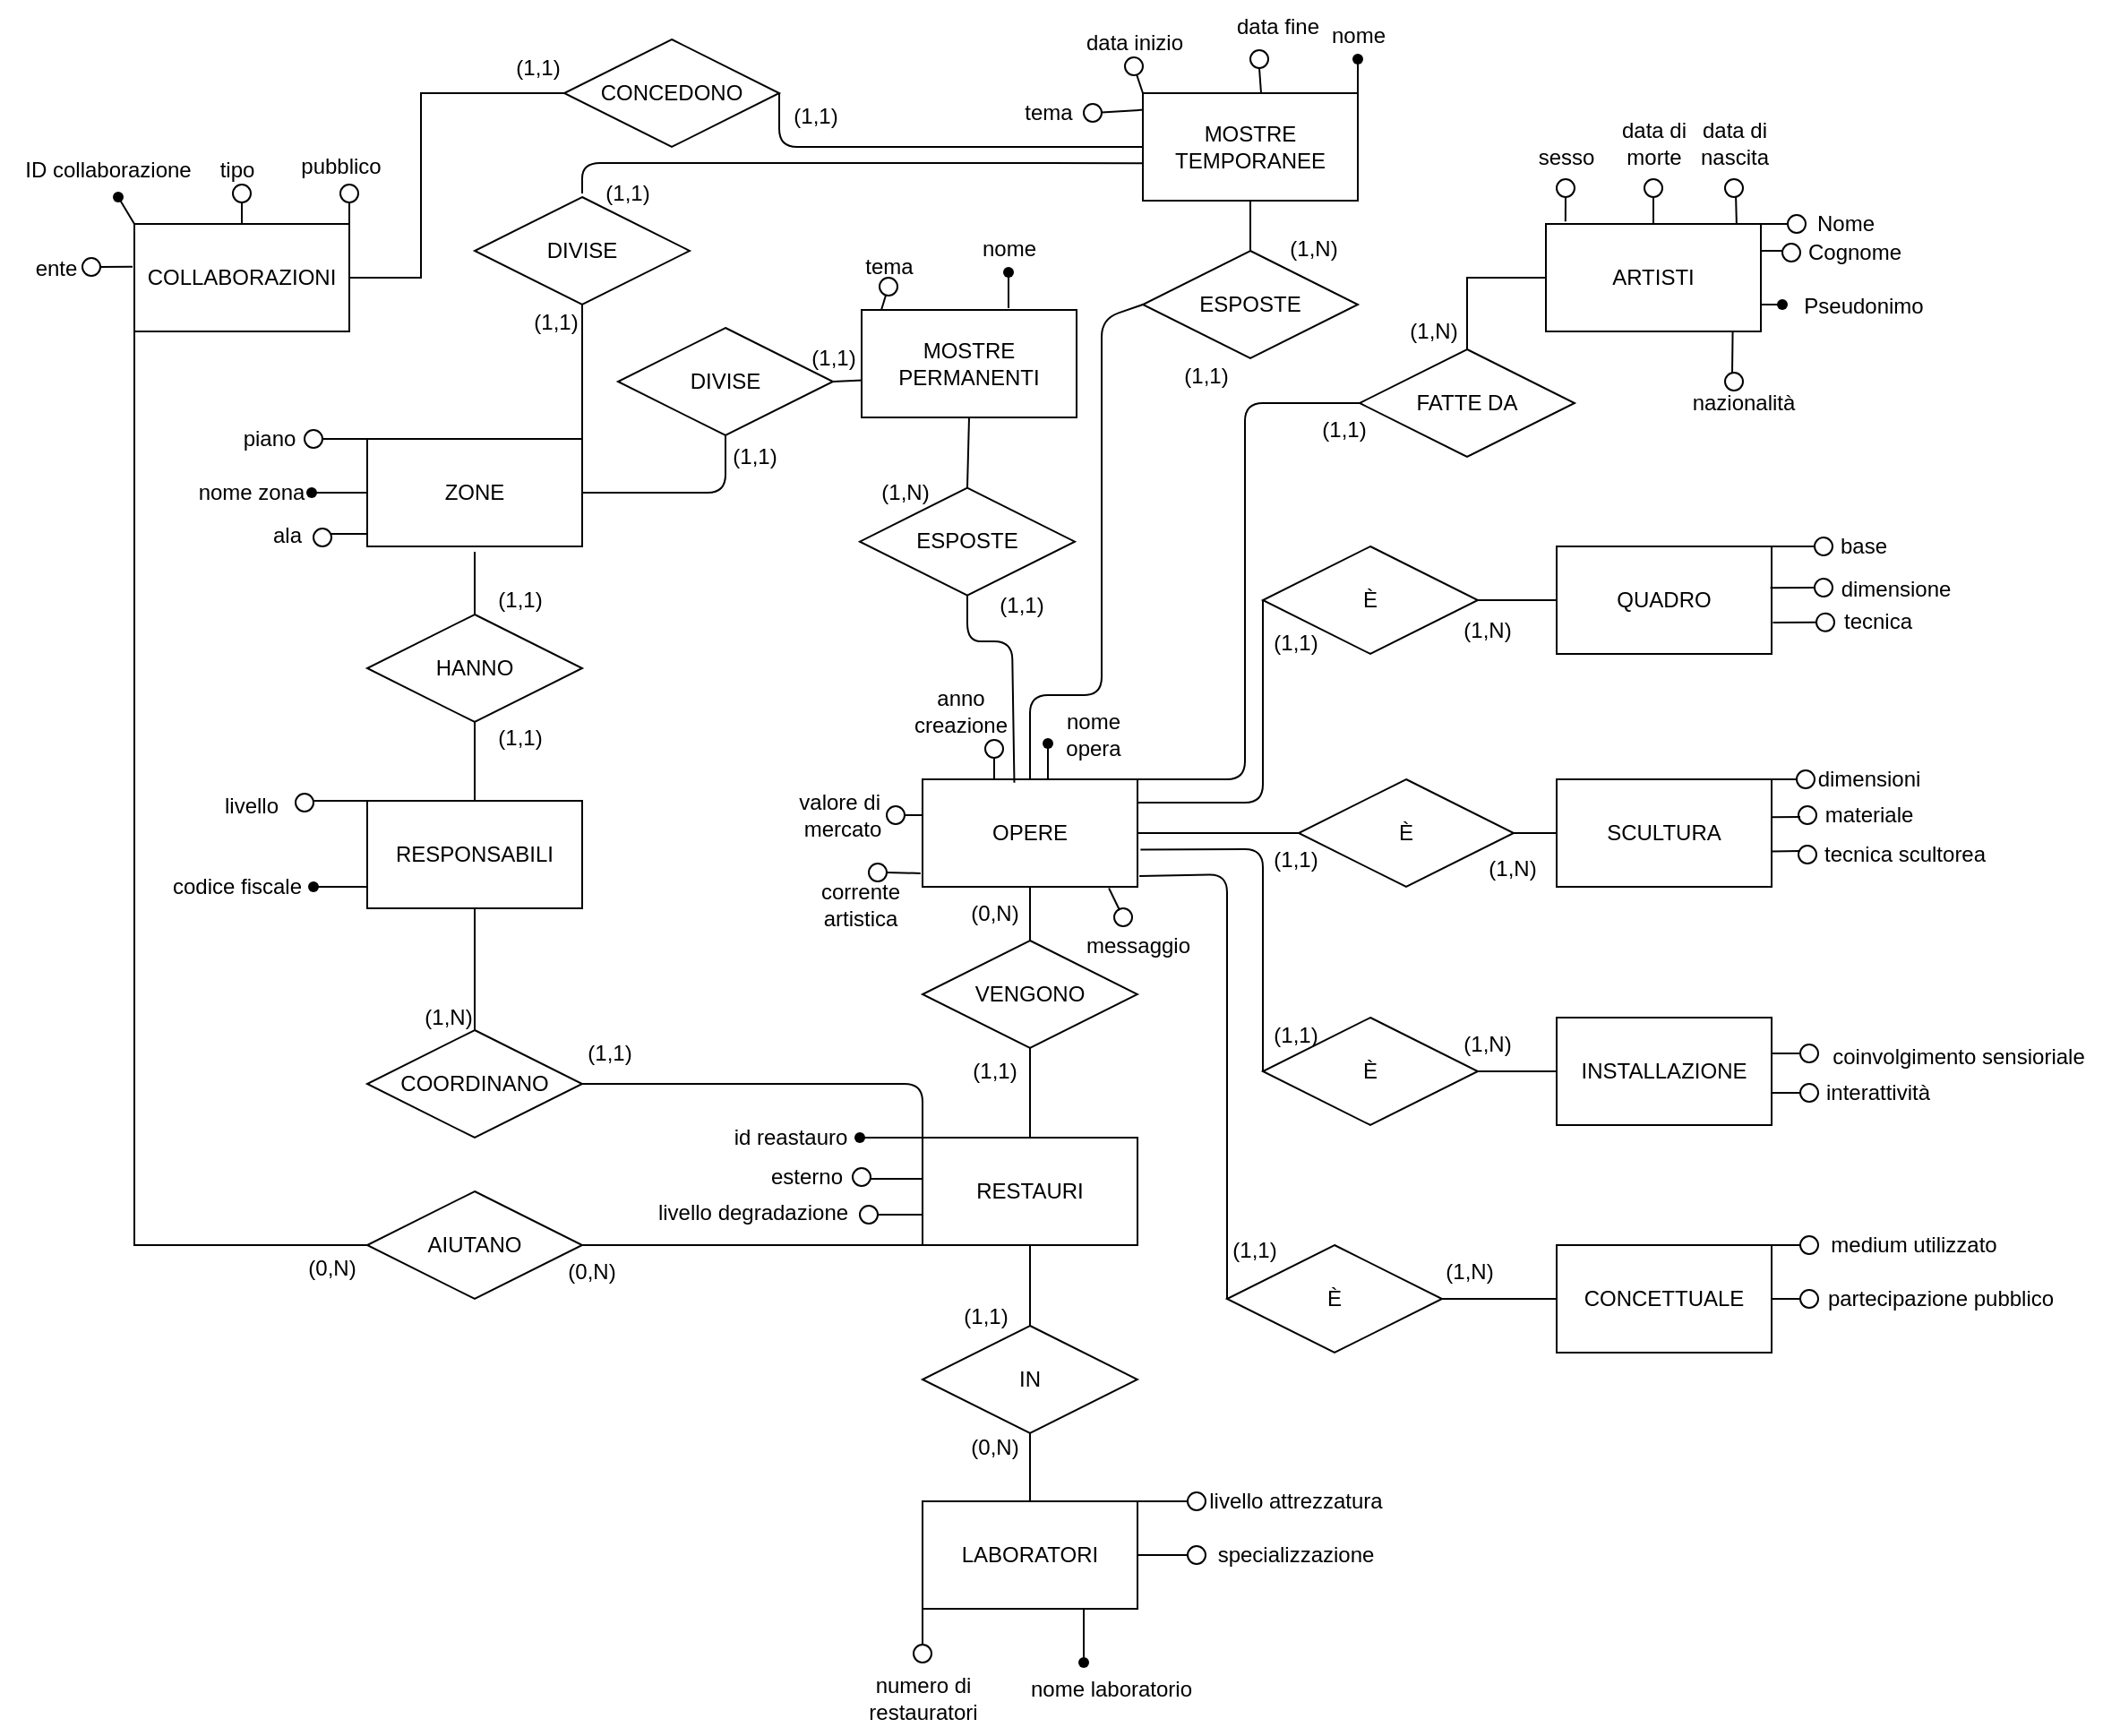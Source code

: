 <mxfile>
    <diagram id="xNnMe4KT0I3tn3u3Hzut" name="Page-1">
        <mxGraphModel dx="1470" dy="290" grid="1" gridSize="10" guides="1" tooltips="1" connect="1" arrows="1" fold="1" page="1" pageScale="1" pageWidth="850" pageHeight="1100" math="0" shadow="0">
            <root>
                <mxCell id="0"/>
                <mxCell id="1" parent="0"/>
                <mxCell id="3" value="RESTAURI" style="rounded=0;whiteSpace=wrap;html=1;" parent="1" vertex="1">
                    <mxGeometry x="30" y="685" width="120" height="60" as="geometry"/>
                </mxCell>
                <mxCell id="4" value="INSTALLAZIONE" style="rounded=0;whiteSpace=wrap;html=1;" parent="1" vertex="1">
                    <mxGeometry x="384" y="618" width="120" height="60" as="geometry"/>
                </mxCell>
                <mxCell id="5" value="SCULTURA" style="rounded=0;whiteSpace=wrap;html=1;" parent="1" vertex="1">
                    <mxGeometry x="384" y="485" width="120" height="60" as="geometry"/>
                </mxCell>
                <mxCell id="6" value="QUADRO" style="rounded=0;whiteSpace=wrap;html=1;" parent="1" vertex="1">
                    <mxGeometry x="384" y="355" width="120" height="60" as="geometry"/>
                </mxCell>
                <mxCell id="7" value="ARTISTI" style="rounded=0;whiteSpace=wrap;html=1;" parent="1" vertex="1">
                    <mxGeometry x="378" y="175" width="120" height="60" as="geometry"/>
                </mxCell>
                <mxCell id="8" value="OPERE" style="rounded=0;whiteSpace=wrap;html=1;" parent="1" vertex="1">
                    <mxGeometry x="30" y="485" width="120" height="60" as="geometry"/>
                </mxCell>
                <mxCell id="10" value="LABORATORI" style="rounded=0;whiteSpace=wrap;html=1;" parent="1" vertex="1">
                    <mxGeometry x="30" y="888" width="120" height="60" as="geometry"/>
                </mxCell>
                <mxCell id="12" value="" style="endArrow=none;html=1;rounded=0;entryX=0;entryY=0.5;entryDx=0;entryDy=0;" parent="1" target="7" edge="1">
                    <mxGeometry width="50" height="50" relative="1" as="geometry">
                        <mxPoint x="334" y="265" as="sourcePoint"/>
                        <mxPoint x="364" y="275" as="targetPoint"/>
                        <Array as="points">
                            <mxPoint x="334" y="205"/>
                        </Array>
                    </mxGeometry>
                </mxCell>
                <mxCell id="13" value="" style="endArrow=none;html=1;rounded=0;entryX=0.5;entryY=1;entryDx=0;entryDy=0;exitX=0.5;exitY=0;exitDx=0;exitDy=0;" parent="1" source="16" target="8" edge="1">
                    <mxGeometry width="50" height="50" relative="1" as="geometry">
                        <mxPoint x="190" y="775" as="sourcePoint"/>
                        <mxPoint x="240" y="725" as="targetPoint"/>
                    </mxGeometry>
                </mxCell>
                <mxCell id="14" value="" style="endArrow=none;html=1;rounded=0;entryX=0;entryY=0.5;entryDx=0;entryDy=0;exitX=1;exitY=0.5;exitDx=0;exitDy=0;" parent="1" source="211" target="4" edge="1">
                    <mxGeometry width="50" height="50" relative="1" as="geometry">
                        <mxPoint x="340" y="518" as="sourcePoint"/>
                        <mxPoint x="380" y="535" as="targetPoint"/>
                        <Array as="points">
                            <mxPoint x="340" y="648"/>
                        </Array>
                    </mxGeometry>
                </mxCell>
                <mxCell id="15" value="" style="endArrow=none;html=1;rounded=0;entryX=0;entryY=0.5;entryDx=0;entryDy=0;exitX=1;exitY=0.5;exitDx=0;exitDy=0;" parent="1" source="213" target="6" edge="1">
                    <mxGeometry width="50" height="50" relative="1" as="geometry">
                        <mxPoint x="340" y="518" as="sourcePoint"/>
                        <mxPoint x="370" y="385" as="targetPoint"/>
                        <Array as="points">
                            <mxPoint x="340" y="385"/>
                        </Array>
                    </mxGeometry>
                </mxCell>
                <mxCell id="16" value="VENGONO" style="rhombus;whiteSpace=wrap;html=1;" parent="1" vertex="1">
                    <mxGeometry x="30" y="575" width="120" height="60" as="geometry"/>
                </mxCell>
                <mxCell id="17" value="IN" style="rhombus;whiteSpace=wrap;html=1;" parent="1" vertex="1">
                    <mxGeometry x="30" y="790" width="120" height="60" as="geometry"/>
                </mxCell>
                <mxCell id="18" value="ESPOSTE" style="rhombus;whiteSpace=wrap;html=1;" parent="1" vertex="1">
                    <mxGeometry x="153" y="190" width="120" height="60" as="geometry"/>
                </mxCell>
                <mxCell id="19" value="COORDINANO" style="rhombus;whiteSpace=wrap;html=1;" parent="1" vertex="1">
                    <mxGeometry x="-280" y="625" width="120" height="60" as="geometry"/>
                </mxCell>
                <mxCell id="20" value="HANNO" style="rhombus;whiteSpace=wrap;html=1;" parent="1" vertex="1">
                    <mxGeometry x="-280" y="393" width="120" height="60" as="geometry"/>
                </mxCell>
                <mxCell id="21" value="CONCEDONO" style="rhombus;whiteSpace=wrap;html=1;" parent="1" vertex="1">
                    <mxGeometry x="-170" y="72" width="120" height="60" as="geometry"/>
                </mxCell>
                <mxCell id="22" value="DIVISE" style="rhombus;whiteSpace=wrap;html=1;" parent="1" vertex="1">
                    <mxGeometry x="-220" y="160" width="120" height="60" as="geometry"/>
                </mxCell>
                <mxCell id="23" value="" style="endArrow=none;html=1;rounded=0;entryX=0.5;entryY=1;entryDx=0;entryDy=0;exitX=0.5;exitY=0;exitDx=0;exitDy=0;" parent="1" source="17" target="3" edge="1">
                    <mxGeometry width="50" height="50" relative="1" as="geometry">
                        <mxPoint x="220" y="825" as="sourcePoint"/>
                        <mxPoint x="270" y="775" as="targetPoint"/>
                    </mxGeometry>
                </mxCell>
                <mxCell id="30" value="" style="endArrow=none;html=1;rounded=0;entryX=0.5;entryY=1;entryDx=0;entryDy=0;exitX=0.5;exitY=0;exitDx=0;exitDy=0;" parent="1" source="3" target="16" edge="1">
                    <mxGeometry width="50" height="50" relative="1" as="geometry">
                        <mxPoint x="180" y="625" as="sourcePoint"/>
                        <mxPoint x="230" y="575" as="targetPoint"/>
                    </mxGeometry>
                </mxCell>
                <mxCell id="31" value="" style="endArrow=none;html=1;rounded=0;entryX=0.5;entryY=1;entryDx=0;entryDy=0;exitX=0.5;exitY=0;exitDx=0;exitDy=0;" parent="1" source="10" target="17" edge="1">
                    <mxGeometry width="50" height="50" relative="1" as="geometry">
                        <mxPoint x="-60" y="865" as="sourcePoint"/>
                        <mxPoint x="-10" y="815" as="targetPoint"/>
                    </mxGeometry>
                </mxCell>
                <mxCell id="33" value="MOSTRE&lt;br&gt;TEMPORANEE" style="rounded=0;whiteSpace=wrap;html=1;" parent="1" vertex="1">
                    <mxGeometry x="153" y="102" width="120" height="60" as="geometry"/>
                </mxCell>
                <mxCell id="34" value="MOSTRE&lt;br&gt;PERMANENTI" style="rounded=0;whiteSpace=wrap;html=1;" parent="1" vertex="1">
                    <mxGeometry x="-4" y="223" width="120" height="60" as="geometry"/>
                </mxCell>
                <mxCell id="35" value="ZONE" style="rounded=0;whiteSpace=wrap;html=1;" parent="1" vertex="1">
                    <mxGeometry x="-280" y="295" width="120" height="60" as="geometry"/>
                </mxCell>
                <mxCell id="36" value="RESPONSABILI" style="rounded=0;whiteSpace=wrap;html=1;" parent="1" vertex="1">
                    <mxGeometry x="-280" y="497" width="120" height="60" as="geometry"/>
                </mxCell>
                <mxCell id="37" value="" style="endArrow=none;html=1;rounded=0;entryX=0.5;entryY=1;entryDx=0;entryDy=0;exitX=0.5;exitY=0;exitDx=0;exitDy=0;" parent="1" source="36" target="20" edge="1">
                    <mxGeometry width="50" height="50" relative="1" as="geometry">
                        <mxPoint x="-320" y="455" as="sourcePoint"/>
                        <mxPoint x="-480" y="575" as="targetPoint"/>
                    </mxGeometry>
                </mxCell>
                <mxCell id="38" value="COLLABORAZIONI" style="rounded=0;whiteSpace=wrap;html=1;" parent="1" vertex="1">
                    <mxGeometry x="-410" y="175" width="120" height="60" as="geometry"/>
                </mxCell>
                <mxCell id="39" value="" style="endArrow=none;html=1;rounded=0;exitX=0;exitY=0.5;exitDx=0;exitDy=0;" parent="1" source="40" edge="1">
                    <mxGeometry width="50" height="50" relative="1" as="geometry">
                        <mxPoint x="-440" y="728.333" as="sourcePoint"/>
                        <mxPoint x="-410" y="238" as="targetPoint"/>
                        <Array as="points">
                            <mxPoint x="-410" y="745"/>
                            <mxPoint x="-410" y="228"/>
                        </Array>
                    </mxGeometry>
                </mxCell>
                <mxCell id="40" value="AIUTANO" style="rhombus;whiteSpace=wrap;html=1;" parent="1" vertex="1">
                    <mxGeometry x="-280" y="715" width="120" height="60" as="geometry"/>
                </mxCell>
                <mxCell id="41" value="" style="endArrow=none;html=1;rounded=0;entryX=0;entryY=0.5;entryDx=0;entryDy=0;exitX=1;exitY=0.5;exitDx=0;exitDy=0;" parent="1" source="38" target="21" edge="1">
                    <mxGeometry width="50" height="50" relative="1" as="geometry">
                        <mxPoint x="-260" y="285" as="sourcePoint"/>
                        <mxPoint x="-280" y="205" as="targetPoint"/>
                        <Array as="points">
                            <mxPoint x="-250" y="205"/>
                            <mxPoint x="-250" y="102"/>
                        </Array>
                    </mxGeometry>
                </mxCell>
                <mxCell id="44" value="" style="ellipse;whiteSpace=wrap;html=1;aspect=fixed;" parent="1" vertex="1">
                    <mxGeometry x="10" y="500" width="10" height="10" as="geometry"/>
                </mxCell>
                <mxCell id="45" value="" style="ellipse;whiteSpace=wrap;html=1;aspect=fixed;" parent="1" vertex="1">
                    <mxGeometry y="532" width="10" height="10" as="geometry"/>
                </mxCell>
                <mxCell id="46" value="" style="ellipse;whiteSpace=wrap;html=1;aspect=fixed;" parent="1" vertex="1">
                    <mxGeometry x="520" y="655" width="10" height="10" as="geometry"/>
                </mxCell>
                <mxCell id="47" value="" style="ellipse;whiteSpace=wrap;html=1;aspect=fixed;" parent="1" vertex="1">
                    <mxGeometry x="529" y="392.34" width="10" height="10" as="geometry"/>
                </mxCell>
                <mxCell id="48" value="" style="ellipse;whiteSpace=wrap;html=1;aspect=fixed;" parent="1" vertex="1">
                    <mxGeometry x="519" y="500" width="10" height="10" as="geometry"/>
                </mxCell>
                <mxCell id="49" value="" style="ellipse;whiteSpace=wrap;html=1;aspect=fixed;" parent="1" vertex="1">
                    <mxGeometry x="519" y="522" width="10" height="10" as="geometry"/>
                </mxCell>
                <mxCell id="50" value="" style="ellipse;whiteSpace=wrap;html=1;aspect=fixed;" parent="1" vertex="1">
                    <mxGeometry x="520" y="633" width="10" height="10" as="geometry"/>
                </mxCell>
                <mxCell id="51" value="" style="ellipse;whiteSpace=wrap;html=1;aspect=fixed;" parent="1" vertex="1">
                    <mxGeometry x="137" y="557" width="10" height="10" as="geometry"/>
                </mxCell>
                <mxCell id="52" value="" style="ellipse;whiteSpace=wrap;html=1;aspect=fixed;" parent="1" vertex="1">
                    <mxGeometry x="520" y="740" width="10" height="10" as="geometry"/>
                </mxCell>
                <mxCell id="53" value="" style="ellipse;whiteSpace=wrap;html=1;aspect=fixed;" parent="1" vertex="1">
                    <mxGeometry x="520" y="770" width="10" height="10" as="geometry"/>
                </mxCell>
                <mxCell id="54" value="" style="endArrow=none;html=1;" parent="1" target="55" edge="1">
                    <mxGeometry width="50" height="50" relative="1" as="geometry">
                        <mxPoint x="100" y="485" as="sourcePoint"/>
                        <mxPoint x="100" y="465" as="targetPoint"/>
                    </mxGeometry>
                </mxCell>
                <mxCell id="55" value="" style="shape=waypoint;sketch=0;fillStyle=solid;size=6;pointerEvents=1;points=[];fillColor=none;resizable=0;rotatable=0;perimeter=centerPerimeter;snapToPoint=1;" parent="1" vertex="1">
                    <mxGeometry x="90.0" y="455" width="20" height="20" as="geometry"/>
                </mxCell>
                <mxCell id="56" value="nome&lt;br&gt;opera" style="text;html=1;align=center;verticalAlign=middle;resizable=0;points=[];autosize=1;strokeColor=none;fillColor=none;" parent="1" vertex="1">
                    <mxGeometry x="100" y="440" width="50" height="40" as="geometry"/>
                </mxCell>
                <mxCell id="57" value="anno&lt;br&gt;creazione" style="text;html=1;align=center;verticalAlign=middle;resizable=0;points=[];autosize=1;strokeColor=none;fillColor=none;" parent="1" vertex="1">
                    <mxGeometry x="11" y="427" width="80" height="40" as="geometry"/>
                </mxCell>
                <mxCell id="58" value="" style="endArrow=none;html=1;startArrow=none;" parent="1" source="60" edge="1">
                    <mxGeometry width="50" height="50" relative="1" as="geometry">
                        <mxPoint x="70" y="465" as="sourcePoint"/>
                        <mxPoint x="70" y="485" as="targetPoint"/>
                    </mxGeometry>
                </mxCell>
                <mxCell id="59" value="" style="endArrow=none;html=1;" parent="1" target="60" edge="1">
                    <mxGeometry width="50" height="50" relative="1" as="geometry">
                        <mxPoint x="70" y="465" as="sourcePoint"/>
                        <mxPoint x="70.0" y="485" as="targetPoint"/>
                    </mxGeometry>
                </mxCell>
                <mxCell id="60" value="" style="ellipse;whiteSpace=wrap;html=1;aspect=fixed;" parent="1" vertex="1">
                    <mxGeometry x="65" y="463" width="10" height="10" as="geometry"/>
                </mxCell>
                <mxCell id="61" value="FATTE DA" style="rhombus;whiteSpace=wrap;html=1;" parent="1" vertex="1">
                    <mxGeometry x="274" y="245" width="120" height="60" as="geometry"/>
                </mxCell>
                <mxCell id="62" value="" style="endArrow=none;html=1;entryX=0;entryY=0.5;entryDx=0;entryDy=0;exitX=1;exitY=0;exitDx=0;exitDy=0;" parent="1" source="8" target="61" edge="1">
                    <mxGeometry width="50" height="50" relative="1" as="geometry">
                        <mxPoint x="222" y="355.0" as="sourcePoint"/>
                        <mxPoint x="342" y="325" as="targetPoint"/>
                        <Array as="points">
                            <mxPoint x="210" y="485"/>
                            <mxPoint x="210" y="275"/>
                        </Array>
                    </mxGeometry>
                </mxCell>
                <mxCell id="65" value="" style="endArrow=none;html=1;" parent="1" edge="1">
                    <mxGeometry width="50" height="50" relative="1" as="geometry">
                        <mxPoint x="20" y="505" as="sourcePoint"/>
                        <mxPoint x="30" y="505" as="targetPoint"/>
                    </mxGeometry>
                </mxCell>
                <mxCell id="66" value="valore di&amp;nbsp;&lt;br&gt;mercato" style="text;html=1;align=center;verticalAlign=middle;resizable=0;points=[];autosize=1;strokeColor=none;fillColor=none;" parent="1" vertex="1">
                    <mxGeometry x="-50" y="485" width="70" height="40" as="geometry"/>
                </mxCell>
                <mxCell id="67" value="CONCETTUALE" style="rounded=0;whiteSpace=wrap;html=1;" parent="1" vertex="1">
                    <mxGeometry x="384" y="745" width="120" height="60" as="geometry"/>
                </mxCell>
                <mxCell id="68" value="" style="endArrow=none;html=1;entryX=0;entryY=0.5;entryDx=0;entryDy=0;exitX=1;exitY=0.5;exitDx=0;exitDy=0;" parent="1" source="212" target="5" edge="1">
                    <mxGeometry width="50" height="50" relative="1" as="geometry">
                        <mxPoint x="340" y="515" as="sourcePoint"/>
                        <mxPoint x="360" y="548" as="targetPoint"/>
                    </mxGeometry>
                </mxCell>
                <mxCell id="70" value="" style="endArrow=none;html=1;exitX=1;exitY=0;exitDx=0;exitDy=0;startArrow=none;" parent="1" source="72" edge="1">
                    <mxGeometry width="50" height="50" relative="1" as="geometry">
                        <mxPoint x="510" y="378" as="sourcePoint"/>
                        <mxPoint x="530" y="355" as="targetPoint"/>
                    </mxGeometry>
                </mxCell>
                <mxCell id="71" value="" style="endArrow=none;html=1;exitX=1;exitY=0;exitDx=0;exitDy=0;" parent="1" source="6" target="72" edge="1">
                    <mxGeometry width="50" height="50" relative="1" as="geometry">
                        <mxPoint x="504" y="355.0" as="sourcePoint"/>
                        <mxPoint x="530" y="355" as="targetPoint"/>
                    </mxGeometry>
                </mxCell>
                <mxCell id="72" value="" style="ellipse;whiteSpace=wrap;html=1;aspect=fixed;" parent="1" vertex="1">
                    <mxGeometry x="528" y="350" width="10" height="10" as="geometry"/>
                </mxCell>
                <mxCell id="73" value="base" style="text;html=1;align=center;verticalAlign=middle;resizable=0;points=[];autosize=1;strokeColor=none;fillColor=none;" parent="1" vertex="1">
                    <mxGeometry x="530" y="340" width="50" height="30" as="geometry"/>
                </mxCell>
                <mxCell id="74" value="" style="endArrow=none;html=1;exitX=0.994;exitY=0.386;exitDx=0;exitDy=0;exitPerimeter=0;startArrow=none;" parent="1" source="76" edge="1">
                    <mxGeometry width="50" height="50" relative="1" as="geometry">
                        <mxPoint x="560" y="428" as="sourcePoint"/>
                        <mxPoint x="530" y="378" as="targetPoint"/>
                    </mxGeometry>
                </mxCell>
                <mxCell id="75" value="" style="endArrow=none;html=1;exitX=0.994;exitY=0.386;exitDx=0;exitDy=0;exitPerimeter=0;" parent="1" source="6" target="76" edge="1">
                    <mxGeometry width="50" height="50" relative="1" as="geometry">
                        <mxPoint x="503.28" y="378.16" as="sourcePoint"/>
                        <mxPoint x="530" y="378" as="targetPoint"/>
                    </mxGeometry>
                </mxCell>
                <mxCell id="76" value="" style="ellipse;whiteSpace=wrap;html=1;aspect=fixed;" parent="1" vertex="1">
                    <mxGeometry x="528" y="373" width="10" height="10" as="geometry"/>
                </mxCell>
                <mxCell id="77" value="dimensione" style="text;html=1;align=center;verticalAlign=middle;resizable=0;points=[];autosize=1;strokeColor=none;fillColor=none;" parent="1" vertex="1">
                    <mxGeometry x="533" y="364.34" width="80" height="30" as="geometry"/>
                </mxCell>
                <mxCell id="78" value="" style="endArrow=none;html=1;exitX=1.006;exitY=0.642;exitDx=0;exitDy=0;exitPerimeter=0;entryX=0;entryY=0.5;entryDx=0;entryDy=0;" parent="1" target="47" edge="1">
                    <mxGeometry width="50" height="50" relative="1" as="geometry">
                        <mxPoint x="504.72" y="397.52" as="sourcePoint"/>
                        <mxPoint x="529" y="399.34" as="targetPoint"/>
                    </mxGeometry>
                </mxCell>
                <mxCell id="79" value="" style="endArrow=none;html=1;entryX=-0.009;entryY=0.874;entryDx=0;entryDy=0;entryPerimeter=0;" parent="1" target="8" edge="1">
                    <mxGeometry width="50" height="50" relative="1" as="geometry">
                        <mxPoint x="10" y="537" as="sourcePoint"/>
                        <mxPoint x="10" y="558" as="targetPoint"/>
                    </mxGeometry>
                </mxCell>
                <mxCell id="80" value="corrente&lt;br&gt;artistica" style="text;html=1;align=center;verticalAlign=middle;resizable=0;points=[];autosize=1;strokeColor=none;fillColor=none;" parent="1" vertex="1">
                    <mxGeometry x="-40" y="535" width="70" height="40" as="geometry"/>
                </mxCell>
                <mxCell id="81" value="tecnica" style="text;html=1;align=center;verticalAlign=middle;resizable=0;points=[];autosize=1;strokeColor=none;fillColor=none;" parent="1" vertex="1">
                    <mxGeometry x="533" y="382.34" width="60" height="30" as="geometry"/>
                </mxCell>
                <mxCell id="82" value="" style="endArrow=none;html=1;exitX=1;exitY=0;exitDx=0;exitDy=0;startArrow=none;" parent="1" source="84" edge="1">
                    <mxGeometry width="50" height="50" relative="1" as="geometry">
                        <mxPoint x="530" y="538" as="sourcePoint"/>
                        <mxPoint x="520" y="485" as="targetPoint"/>
                    </mxGeometry>
                </mxCell>
                <mxCell id="83" value="" style="endArrow=none;html=1;exitX=1;exitY=0;exitDx=0;exitDy=0;" parent="1" source="5" target="84" edge="1">
                    <mxGeometry width="50" height="50" relative="1" as="geometry">
                        <mxPoint x="504" y="485" as="sourcePoint"/>
                        <mxPoint x="520" y="485" as="targetPoint"/>
                    </mxGeometry>
                </mxCell>
                <mxCell id="84" value="" style="ellipse;whiteSpace=wrap;html=1;aspect=fixed;" parent="1" vertex="1">
                    <mxGeometry x="518" y="480" width="10" height="10" as="geometry"/>
                </mxCell>
                <mxCell id="85" value="dimensioni" style="text;html=1;align=center;verticalAlign=middle;resizable=0;points=[];autosize=1;strokeColor=none;fillColor=none;" parent="1" vertex="1">
                    <mxGeometry x="518" y="470" width="80" height="30" as="geometry"/>
                </mxCell>
                <mxCell id="86" value="" style="endArrow=none;html=1;exitX=0.999;exitY=0.671;exitDx=0;exitDy=0;exitPerimeter=0;" parent="1" source="5" edge="1">
                    <mxGeometry width="50" height="50" relative="1" as="geometry">
                        <mxPoint x="570" y="588" as="sourcePoint"/>
                        <mxPoint x="520" y="525" as="targetPoint"/>
                    </mxGeometry>
                </mxCell>
                <mxCell id="87" value="" style="endArrow=none;html=1;exitX=0.996;exitY=0.353;exitDx=0;exitDy=0;exitPerimeter=0;" parent="1" source="5" edge="1">
                    <mxGeometry width="50" height="50" relative="1" as="geometry">
                        <mxPoint x="530" y="568" as="sourcePoint"/>
                        <mxPoint x="520" y="506" as="targetPoint"/>
                    </mxGeometry>
                </mxCell>
                <mxCell id="88" value="materiale" style="text;html=1;align=center;verticalAlign=middle;resizable=0;points=[];autosize=1;strokeColor=none;fillColor=none;" parent="1" vertex="1">
                    <mxGeometry x="523" y="490" width="70" height="30" as="geometry"/>
                </mxCell>
                <mxCell id="89" value="tecnica scultorea" style="text;html=1;align=center;verticalAlign=middle;resizable=0;points=[];autosize=1;strokeColor=none;fillColor=none;" parent="1" vertex="1">
                    <mxGeometry x="523" y="512" width="110" height="30" as="geometry"/>
                </mxCell>
                <mxCell id="90" value="" style="endArrow=none;html=1;exitX=1.002;exitY=0.333;exitDx=0;exitDy=0;exitPerimeter=0;" parent="1" source="4" edge="1">
                    <mxGeometry width="50" height="50" relative="1" as="geometry">
                        <mxPoint x="510" y="688" as="sourcePoint"/>
                        <mxPoint x="520" y="638" as="targetPoint"/>
                    </mxGeometry>
                </mxCell>
                <mxCell id="91" value="" style="endArrow=none;html=1;exitX=0.999;exitY=0.683;exitDx=0;exitDy=0;exitPerimeter=0;" parent="1" edge="1">
                    <mxGeometry width="50" height="50" relative="1" as="geometry">
                        <mxPoint x="503.88" y="659.98" as="sourcePoint"/>
                        <mxPoint x="520" y="660" as="targetPoint"/>
                    </mxGeometry>
                </mxCell>
                <mxCell id="92" value="" style="endArrow=none;html=1;entryX=0.867;entryY=1.013;entryDx=0;entryDy=0;entryPerimeter=0;" parent="1" target="8" edge="1">
                    <mxGeometry width="50" height="50" relative="1" as="geometry">
                        <mxPoint x="140" y="558" as="sourcePoint"/>
                        <mxPoint x="210" y="568" as="targetPoint"/>
                    </mxGeometry>
                </mxCell>
                <mxCell id="93" value="messaggio" style="text;html=1;align=center;verticalAlign=middle;resizable=0;points=[];autosize=1;strokeColor=none;fillColor=none;" parent="1" vertex="1">
                    <mxGeometry x="110" y="563" width="80" height="30" as="geometry"/>
                </mxCell>
                <mxCell id="94" value="coinvolgimento sensioriale" style="text;html=1;align=center;verticalAlign=middle;resizable=0;points=[];autosize=1;strokeColor=none;fillColor=none;" parent="1" vertex="1">
                    <mxGeometry x="528" y="625" width="160" height="30" as="geometry"/>
                </mxCell>
                <mxCell id="95" value="interattività" style="text;html=1;align=center;verticalAlign=middle;resizable=0;points=[];autosize=1;strokeColor=none;fillColor=none;" parent="1" vertex="1">
                    <mxGeometry x="523" y="645" width="80" height="30" as="geometry"/>
                </mxCell>
                <mxCell id="96" value="" style="endArrow=none;html=1;exitX=1;exitY=0;exitDx=0;exitDy=0;" parent="1" source="67" edge="1">
                    <mxGeometry width="50" height="50" relative="1" as="geometry">
                        <mxPoint x="530" y="808" as="sourcePoint"/>
                        <mxPoint x="520" y="745" as="targetPoint"/>
                    </mxGeometry>
                </mxCell>
                <mxCell id="97" value="medium utilizzato" style="text;html=1;align=center;verticalAlign=middle;resizable=0;points=[];autosize=1;strokeColor=none;fillColor=none;" parent="1" vertex="1">
                    <mxGeometry x="523" y="730" width="120" height="30" as="geometry"/>
                </mxCell>
                <mxCell id="98" value="" style="endArrow=none;html=1;exitX=1;exitY=0.5;exitDx=0;exitDy=0;" parent="1" source="67" edge="1">
                    <mxGeometry width="50" height="50" relative="1" as="geometry">
                        <mxPoint x="530" y="838" as="sourcePoint"/>
                        <mxPoint x="520" y="775" as="targetPoint"/>
                    </mxGeometry>
                </mxCell>
                <mxCell id="99" value="partecipazione pubblico" style="text;html=1;align=center;verticalAlign=middle;resizable=0;points=[];autosize=1;strokeColor=none;fillColor=none;" parent="1" vertex="1">
                    <mxGeometry x="523" y="760" width="150" height="30" as="geometry"/>
                </mxCell>
                <mxCell id="100" value="" style="endArrow=none;html=1;exitX=1;exitY=0;exitDx=0;exitDy=0;startArrow=none;" parent="1" source="102" edge="1">
                    <mxGeometry width="50" height="50" relative="1" as="geometry">
                        <mxPoint x="500" y="178" as="sourcePoint"/>
                        <mxPoint x="520.0" y="175" as="targetPoint"/>
                    </mxGeometry>
                </mxCell>
                <mxCell id="101" value="" style="endArrow=none;html=1;exitX=1;exitY=0;exitDx=0;exitDy=0;" parent="1" source="7" target="102" edge="1">
                    <mxGeometry width="50" height="50" relative="1" as="geometry">
                        <mxPoint x="498" y="175" as="sourcePoint"/>
                        <mxPoint x="520" y="175" as="targetPoint"/>
                    </mxGeometry>
                </mxCell>
                <mxCell id="102" value="" style="ellipse;whiteSpace=wrap;html=1;aspect=fixed;" parent="1" vertex="1">
                    <mxGeometry x="513" y="170" width="10" height="10" as="geometry"/>
                </mxCell>
                <mxCell id="103" value="Nome" style="text;html=1;align=center;verticalAlign=middle;resizable=0;points=[];autosize=1;strokeColor=none;fillColor=none;" parent="1" vertex="1">
                    <mxGeometry x="515" y="160" width="60" height="30" as="geometry"/>
                </mxCell>
                <mxCell id="104" value="" style="endArrow=none;html=1;exitX=1;exitY=0.25;exitDx=0;exitDy=0;" parent="1" source="7" edge="1">
                    <mxGeometry width="50" height="50" relative="1" as="geometry">
                        <mxPoint x="520" y="238" as="sourcePoint"/>
                        <mxPoint x="510.0" y="190" as="targetPoint"/>
                    </mxGeometry>
                </mxCell>
                <mxCell id="105" value="" style="ellipse;whiteSpace=wrap;html=1;aspect=fixed;" parent="1" vertex="1">
                    <mxGeometry x="510" y="186" width="10" height="10" as="geometry"/>
                </mxCell>
                <mxCell id="106" value="Cognome" style="text;html=1;align=center;verticalAlign=middle;resizable=0;points=[];autosize=1;strokeColor=none;fillColor=none;" parent="1" vertex="1">
                    <mxGeometry x="510" y="176" width="80" height="30" as="geometry"/>
                </mxCell>
                <mxCell id="107" value="" style="endArrow=none;html=1;exitX=1;exitY=0.75;exitDx=0;exitDy=0;" parent="1" source="7" target="125" edge="1">
                    <mxGeometry width="50" height="50" relative="1" as="geometry">
                        <mxPoint x="530" y="268" as="sourcePoint"/>
                        <mxPoint x="510" y="220" as="targetPoint"/>
                    </mxGeometry>
                </mxCell>
                <mxCell id="108" value="Pseudonimo" style="text;html=1;align=center;verticalAlign=middle;resizable=0;points=[];autosize=1;strokeColor=none;fillColor=none;" parent="1" vertex="1">
                    <mxGeometry x="510" y="206" width="90" height="30" as="geometry"/>
                </mxCell>
                <mxCell id="109" value="" style="endArrow=none;html=1;exitX=0.887;exitY=-0.001;exitDx=0;exitDy=0;exitPerimeter=0;" parent="1" source="7" edge="1">
                    <mxGeometry width="50" height="50" relative="1" as="geometry">
                        <mxPoint x="480" y="168" as="sourcePoint"/>
                        <mxPoint x="484" y="158.0" as="targetPoint"/>
                    </mxGeometry>
                </mxCell>
                <mxCell id="110" value="" style="ellipse;whiteSpace=wrap;html=1;aspect=fixed;" parent="1" vertex="1">
                    <mxGeometry x="478" y="150" width="10" height="10" as="geometry"/>
                </mxCell>
                <mxCell id="111" value="data di &lt;br&gt;nascita" style="text;html=1;align=center;verticalAlign=middle;resizable=0;points=[];autosize=1;strokeColor=none;fillColor=none;" parent="1" vertex="1">
                    <mxGeometry x="453" y="110" width="60" height="40" as="geometry"/>
                </mxCell>
                <mxCell id="112" value="" style="endArrow=none;html=1;exitX=0.5;exitY=0;exitDx=0;exitDy=0;startArrow=none;" parent="1" source="114" edge="1">
                    <mxGeometry width="50" height="50" relative="1" as="geometry">
                        <mxPoint x="390" y="168" as="sourcePoint"/>
                        <mxPoint x="438" y="158.0" as="targetPoint"/>
                    </mxGeometry>
                </mxCell>
                <mxCell id="113" value="" style="endArrow=none;html=1;exitX=0.5;exitY=0;exitDx=0;exitDy=0;" parent="1" source="7" target="114" edge="1">
                    <mxGeometry width="50" height="50" relative="1" as="geometry">
                        <mxPoint x="438" y="175" as="sourcePoint"/>
                        <mxPoint x="438" y="158" as="targetPoint"/>
                    </mxGeometry>
                </mxCell>
                <mxCell id="114" value="" style="ellipse;whiteSpace=wrap;html=1;aspect=fixed;" parent="1" vertex="1">
                    <mxGeometry x="433" y="150" width="10" height="10" as="geometry"/>
                </mxCell>
                <mxCell id="115" value="data di&lt;br&gt;morte" style="text;html=1;align=center;verticalAlign=middle;resizable=0;points=[];autosize=1;strokeColor=none;fillColor=none;" parent="1" vertex="1">
                    <mxGeometry x="408" y="110" width="60" height="40" as="geometry"/>
                </mxCell>
                <mxCell id="116" value="" style="endArrow=none;html=1;entryX=0.091;entryY=-0.023;entryDx=0;entryDy=0;entryPerimeter=0;" parent="1" target="7" edge="1">
                    <mxGeometry width="50" height="50" relative="1" as="geometry">
                        <mxPoint x="389" y="158.0" as="sourcePoint"/>
                        <mxPoint x="380" y="168" as="targetPoint"/>
                    </mxGeometry>
                </mxCell>
                <mxCell id="117" value="" style="ellipse;whiteSpace=wrap;html=1;aspect=fixed;" parent="1" vertex="1">
                    <mxGeometry x="384" y="150" width="10" height="10" as="geometry"/>
                </mxCell>
                <mxCell id="118" value="sesso" style="text;html=1;align=center;verticalAlign=middle;resizable=0;points=[];autosize=1;strokeColor=none;fillColor=none;" parent="1" vertex="1">
                    <mxGeometry x="364" y="123" width="50" height="30" as="geometry"/>
                </mxCell>
                <mxCell id="119" value="" style="endArrow=none;html=1;entryX=0.869;entryY=1.006;entryDx=0;entryDy=0;entryPerimeter=0;" parent="1" target="7" edge="1">
                    <mxGeometry width="50" height="50" relative="1" as="geometry">
                        <mxPoint x="482" y="258" as="sourcePoint"/>
                        <mxPoint x="490" y="258" as="targetPoint"/>
                    </mxGeometry>
                </mxCell>
                <mxCell id="120" value="" style="ellipse;whiteSpace=wrap;html=1;aspect=fixed;" parent="1" vertex="1">
                    <mxGeometry x="478" y="258" width="10" height="10" as="geometry"/>
                </mxCell>
                <mxCell id="121" value="nazionalità" style="text;html=1;align=center;verticalAlign=middle;resizable=0;points=[];autosize=1;strokeColor=none;fillColor=none;" parent="1" vertex="1">
                    <mxGeometry x="448" y="260" width="80" height="30" as="geometry"/>
                </mxCell>
                <mxCell id="122" value="" style="endArrow=none;html=1;startArrow=none;" parent="1" edge="1">
                    <mxGeometry width="50" height="50" relative="1" as="geometry">
                        <mxPoint x="273" y="87" as="sourcePoint"/>
                        <mxPoint x="273" y="103" as="targetPoint"/>
                    </mxGeometry>
                </mxCell>
                <mxCell id="123" value="" style="endArrow=none;html=1;" parent="1" edge="1">
                    <mxGeometry width="50" height="50" relative="1" as="geometry">
                        <mxPoint x="273" y="83" as="sourcePoint"/>
                        <mxPoint x="273" y="87" as="targetPoint"/>
                    </mxGeometry>
                </mxCell>
                <mxCell id="124" value="nome" style="text;html=1;align=center;verticalAlign=middle;resizable=0;points=[];autosize=1;strokeColor=none;fillColor=none;" parent="1" vertex="1">
                    <mxGeometry x="248" y="55" width="50" height="30" as="geometry"/>
                </mxCell>
                <mxCell id="125" value="" style="shape=waypoint;sketch=0;fillStyle=solid;size=6;pointerEvents=1;points=[];fillColor=none;resizable=0;rotatable=0;perimeter=centerPerimeter;snapToPoint=1;" parent="1" vertex="1">
                    <mxGeometry x="500" y="210" width="20" height="20" as="geometry"/>
                </mxCell>
                <mxCell id="127" value="" style="endArrow=none;html=1;exitX=0;exitY=0;exitDx=0;exitDy=0;startArrow=none;" parent="1" source="129" edge="1">
                    <mxGeometry width="50" height="50" relative="1" as="geometry">
                        <mxPoint x="148" y="97" as="sourcePoint"/>
                        <mxPoint x="148" y="87.0" as="targetPoint"/>
                    </mxGeometry>
                </mxCell>
                <mxCell id="128" value="" style="endArrow=none;html=1;exitX=0;exitY=0;exitDx=0;exitDy=0;" parent="1" source="33" target="129" edge="1">
                    <mxGeometry width="50" height="50" relative="1" as="geometry">
                        <mxPoint x="148.0" y="104.0" as="sourcePoint"/>
                        <mxPoint x="148.0" y="87.0" as="targetPoint"/>
                    </mxGeometry>
                </mxCell>
                <mxCell id="129" value="" style="ellipse;whiteSpace=wrap;html=1;aspect=fixed;" parent="1" vertex="1">
                    <mxGeometry x="143" y="82" width="10" height="10" as="geometry"/>
                </mxCell>
                <mxCell id="130" value="data inizio" style="text;html=1;align=center;verticalAlign=middle;resizable=0;points=[];autosize=1;strokeColor=none;fillColor=none;" parent="1" vertex="1">
                    <mxGeometry x="108" y="59" width="80" height="30" as="geometry"/>
                </mxCell>
                <mxCell id="131" value="" style="endArrow=none;html=1;exitX=0.5;exitY=0;exitDx=0;exitDy=0;entryX=0.5;entryY=1;entryDx=0;entryDy=0;" parent="1" target="132" edge="1">
                    <mxGeometry width="50" height="50" relative="1" as="geometry">
                        <mxPoint x="219" y="102" as="sourcePoint"/>
                        <mxPoint x="215" y="87" as="targetPoint"/>
                    </mxGeometry>
                </mxCell>
                <mxCell id="132" value="" style="ellipse;whiteSpace=wrap;html=1;aspect=fixed;" parent="1" vertex="1">
                    <mxGeometry x="213" y="78" width="10" height="10" as="geometry"/>
                </mxCell>
                <mxCell id="133" value="data fine" style="text;html=1;align=center;verticalAlign=middle;resizable=0;points=[];autosize=1;strokeColor=none;fillColor=none;" parent="1" vertex="1">
                    <mxGeometry x="193" y="50" width="70" height="30" as="geometry"/>
                </mxCell>
                <mxCell id="137" value="" style="shape=waypoint;sketch=0;fillStyle=solid;size=6;pointerEvents=1;points=[];fillColor=none;resizable=0;rotatable=0;perimeter=centerPerimeter;snapToPoint=1;" parent="1" vertex="1">
                    <mxGeometry x="263" y="73" width="20" height="20" as="geometry"/>
                </mxCell>
                <mxCell id="138" value="" style="endArrow=none;html=1;exitX=1;exitY=0;exitDx=0;exitDy=0;startArrow=none;" parent="1" source="147" edge="1">
                    <mxGeometry width="50" height="50" relative="1" as="geometry">
                        <mxPoint x="-450" y="168" as="sourcePoint"/>
                        <mxPoint x="-290" y="158.0" as="targetPoint"/>
                    </mxGeometry>
                </mxCell>
                <mxCell id="140" value="ente" style="text;html=1;align=center;verticalAlign=middle;resizable=0;points=[];autosize=1;strokeColor=none;fillColor=none;" parent="1" vertex="1">
                    <mxGeometry x="-479" y="185" width="50" height="30" as="geometry"/>
                </mxCell>
                <mxCell id="141" value="" style="endArrow=none;html=1;entryX=0.5;entryY=0;entryDx=0;entryDy=0;startArrow=none;" parent="1" source="143" target="38" edge="1">
                    <mxGeometry width="50" height="50" relative="1" as="geometry">
                        <mxPoint x="-350" y="158" as="sourcePoint"/>
                        <mxPoint x="-340" y="258" as="targetPoint"/>
                    </mxGeometry>
                </mxCell>
                <mxCell id="142" value="" style="endArrow=none;html=1;entryX=0.5;entryY=0;entryDx=0;entryDy=0;" parent="1" target="143" edge="1">
                    <mxGeometry width="50" height="50" relative="1" as="geometry">
                        <mxPoint x="-350" y="158.0" as="sourcePoint"/>
                        <mxPoint x="-350" y="175.0" as="targetPoint"/>
                    </mxGeometry>
                </mxCell>
                <mxCell id="143" value="" style="ellipse;whiteSpace=wrap;html=1;aspect=fixed;" parent="1" vertex="1">
                    <mxGeometry x="-355" y="153" width="10" height="10" as="geometry"/>
                </mxCell>
                <mxCell id="144" value="tipo" style="text;html=1;align=center;verticalAlign=middle;resizable=0;points=[];autosize=1;strokeColor=none;fillColor=none;" parent="1" vertex="1">
                    <mxGeometry x="-373" y="130" width="40" height="30" as="geometry"/>
                </mxCell>
                <mxCell id="148" value="pubblico" style="text;html=1;align=center;verticalAlign=middle;resizable=0;points=[];autosize=1;strokeColor=none;fillColor=none;" parent="1" vertex="1">
                    <mxGeometry x="-330" y="128" width="70" height="30" as="geometry"/>
                </mxCell>
                <mxCell id="149" value="" style="endArrow=none;html=1;entryX=0;entryY=0;entryDx=0;entryDy=0;" parent="1" target="35" edge="1">
                    <mxGeometry width="50" height="50" relative="1" as="geometry">
                        <mxPoint x="-310" y="295" as="sourcePoint"/>
                        <mxPoint x="-310" y="288" as="targetPoint"/>
                    </mxGeometry>
                </mxCell>
                <mxCell id="150" value="" style="ellipse;whiteSpace=wrap;html=1;aspect=fixed;" parent="1" vertex="1">
                    <mxGeometry x="-315" y="290" width="10" height="10" as="geometry"/>
                </mxCell>
                <mxCell id="151" value="" style="endArrow=none;html=1;entryX=0;entryY=0.5;entryDx=0;entryDy=0;" parent="1" target="35" edge="1">
                    <mxGeometry width="50" height="50" relative="1" as="geometry">
                        <mxPoint x="-310" y="325" as="sourcePoint"/>
                        <mxPoint x="-310" y="328" as="targetPoint"/>
                    </mxGeometry>
                </mxCell>
                <mxCell id="152" value="" style="shape=waypoint;sketch=0;fillStyle=solid;size=6;pointerEvents=1;points=[];fillColor=none;resizable=0;rotatable=0;perimeter=centerPerimeter;snapToPoint=1;" parent="1" vertex="1">
                    <mxGeometry x="-321" y="315" width="20" height="20" as="geometry"/>
                </mxCell>
                <mxCell id="153" value="nome zona" style="text;html=1;align=center;verticalAlign=middle;resizable=0;points=[];autosize=1;strokeColor=none;fillColor=none;" parent="1" vertex="1">
                    <mxGeometry x="-385" y="310" width="80" height="30" as="geometry"/>
                </mxCell>
                <mxCell id="154" value="piano" style="text;html=1;align=center;verticalAlign=middle;resizable=0;points=[];autosize=1;strokeColor=none;fillColor=none;" parent="1" vertex="1">
                    <mxGeometry x="-360" y="280" width="50" height="30" as="geometry"/>
                </mxCell>
                <mxCell id="155" value="" style="endArrow=none;html=1;exitX=0.5;exitY=0;exitDx=0;exitDy=0;" parent="1" source="20" edge="1">
                    <mxGeometry width="50" height="50" relative="1" as="geometry">
                        <mxPoint x="-270" y="408" as="sourcePoint"/>
                        <mxPoint x="-220" y="358" as="targetPoint"/>
                    </mxGeometry>
                </mxCell>
                <mxCell id="156" value="" style="endArrow=none;html=1;entryX=0.5;entryY=1;entryDx=0;entryDy=0;exitX=0.5;exitY=0;exitDx=0;exitDy=0;" parent="1" source="19" target="36" edge="1">
                    <mxGeometry width="50" height="50" relative="1" as="geometry">
                        <mxPoint x="-270" y="638" as="sourcePoint"/>
                        <mxPoint x="-220" y="588" as="targetPoint"/>
                    </mxGeometry>
                </mxCell>
                <mxCell id="157" value="" style="endArrow=none;html=1;entryX=1;entryY=0.5;entryDx=0;entryDy=0;exitX=0;exitY=1;exitDx=0;exitDy=0;" parent="1" source="3" target="40" edge="1">
                    <mxGeometry width="50" height="50" relative="1" as="geometry">
                        <mxPoint x="-170" y="808" as="sourcePoint"/>
                        <mxPoint x="-120" y="758" as="targetPoint"/>
                    </mxGeometry>
                </mxCell>
                <mxCell id="158" value="" style="endArrow=none;html=1;entryX=0;entryY=0;entryDx=0;entryDy=0;" parent="1" target="36" edge="1">
                    <mxGeometry width="50" height="50" relative="1" as="geometry">
                        <mxPoint x="-310" y="497" as="sourcePoint"/>
                        <mxPoint x="-320" y="538" as="targetPoint"/>
                    </mxGeometry>
                </mxCell>
                <mxCell id="159" value="" style="ellipse;whiteSpace=wrap;html=1;aspect=fixed;" parent="1" vertex="1">
                    <mxGeometry x="-320" y="493" width="10" height="10" as="geometry"/>
                </mxCell>
                <mxCell id="160" value="livello" style="text;html=1;align=center;verticalAlign=middle;resizable=0;points=[];autosize=1;strokeColor=none;fillColor=none;" parent="1" vertex="1">
                    <mxGeometry x="-370" y="485" width="50" height="30" as="geometry"/>
                </mxCell>
                <mxCell id="161" value="" style="endArrow=none;html=1;entryX=0;entryY=0;entryDx=0;entryDy=0;" parent="1" source="188" edge="1">
                    <mxGeometry width="50" height="50" relative="1" as="geometry">
                        <mxPoint x="-310" y="545" as="sourcePoint"/>
                        <mxPoint x="-280" y="545" as="targetPoint"/>
                    </mxGeometry>
                </mxCell>
                <mxCell id="162" value="codice fiscale" style="text;html=1;align=center;verticalAlign=middle;resizable=0;points=[];autosize=1;strokeColor=none;fillColor=none;" parent="1" vertex="1">
                    <mxGeometry x="-403" y="530" width="100" height="30" as="geometry"/>
                </mxCell>
                <mxCell id="163" value="" style="endArrow=none;html=1;exitX=1;exitY=0.5;exitDx=0;exitDy=0;entryX=0;entryY=0;entryDx=0;entryDy=0;" parent="1" source="19" target="3" edge="1">
                    <mxGeometry width="50" height="50" relative="1" as="geometry">
                        <mxPoint x="-110" y="648" as="sourcePoint"/>
                        <mxPoint x="-60" y="598" as="targetPoint"/>
                        <Array as="points">
                            <mxPoint x="30" y="655"/>
                        </Array>
                    </mxGeometry>
                </mxCell>
                <mxCell id="164" value="" style="endArrow=none;html=1;entryX=0;entryY=0;entryDx=0;entryDy=0;startArrow=none;" parent="1" source="167" target="3" edge="1">
                    <mxGeometry width="50" height="50" relative="1" as="geometry">
                        <mxPoint x="-2" y="685" as="sourcePoint"/>
                        <mxPoint x="-10" y="688" as="targetPoint"/>
                    </mxGeometry>
                </mxCell>
                <mxCell id="165" value="id reastauro" style="text;html=1;align=center;verticalAlign=middle;resizable=0;points=[];autosize=1;strokeColor=none;fillColor=none;" parent="1" vertex="1">
                    <mxGeometry x="-89" y="670" width="90" height="30" as="geometry"/>
                </mxCell>
                <mxCell id="166" value="" style="endArrow=none;html=1;entryDx=0;entryDy=0;startArrow=none;" parent="1" target="167" edge="1">
                    <mxGeometry width="50" height="50" relative="1" as="geometry">
                        <mxPoint x="-2" y="685" as="sourcePoint"/>
                        <mxPoint x="30" y="685" as="targetPoint"/>
                    </mxGeometry>
                </mxCell>
                <mxCell id="167" value="" style="shape=waypoint;sketch=0;fillStyle=solid;size=6;pointerEvents=1;points=[];fillColor=none;resizable=0;rotatable=0;perimeter=centerPerimeter;snapToPoint=1;" parent="1" vertex="1">
                    <mxGeometry x="-15" y="675" width="20" height="20" as="geometry"/>
                </mxCell>
                <mxCell id="168" value="" style="endArrow=none;html=1;" parent="1" edge="1">
                    <mxGeometry width="50" height="50" relative="1" as="geometry">
                        <mxPoint y="708" as="sourcePoint"/>
                        <mxPoint x="30" y="708" as="targetPoint"/>
                    </mxGeometry>
                </mxCell>
                <mxCell id="169" value="" style="ellipse;whiteSpace=wrap;html=1;aspect=fixed;" parent="1" vertex="1">
                    <mxGeometry x="-9" y="702" width="10" height="10" as="geometry"/>
                </mxCell>
                <mxCell id="170" value="" style="endArrow=none;html=1;entryX=0;entryY=1;entryDx=0;entryDy=0;" parent="1" target="10" edge="1">
                    <mxGeometry width="50" height="50" relative="1" as="geometry">
                        <mxPoint x="30" y="968.0" as="sourcePoint"/>
                        <mxPoint x="60" y="978" as="targetPoint"/>
                    </mxGeometry>
                </mxCell>
                <mxCell id="171" value="" style="ellipse;whiteSpace=wrap;html=1;aspect=fixed;" parent="1" vertex="1">
                    <mxGeometry x="25" y="968" width="10" height="10" as="geometry"/>
                </mxCell>
                <mxCell id="172" value="numero di&lt;br&gt;restauratori" style="text;html=1;align=center;verticalAlign=middle;resizable=0;points=[];autosize=1;strokeColor=none;fillColor=none;" parent="1" vertex="1">
                    <mxGeometry x="-10" y="978" width="80" height="40" as="geometry"/>
                </mxCell>
                <mxCell id="173" value="esterno" style="text;html=1;align=center;verticalAlign=middle;resizable=0;points=[];autosize=1;strokeColor=none;fillColor=none;" parent="1" vertex="1">
                    <mxGeometry x="-65" y="692" width="60" height="30" as="geometry"/>
                </mxCell>
                <mxCell id="174" value="" style="endArrow=none;html=1;entryX=0.75;entryY=1;entryDx=0;entryDy=0;" parent="1" source="175" target="10" edge="1">
                    <mxGeometry width="50" height="50" relative="1" as="geometry">
                        <mxPoint x="120" y="978" as="sourcePoint"/>
                        <mxPoint x="160" y="978" as="targetPoint"/>
                    </mxGeometry>
                </mxCell>
                <mxCell id="175" value="" style="shape=waypoint;sketch=0;fillStyle=solid;size=6;pointerEvents=1;points=[];fillColor=none;resizable=0;rotatable=0;perimeter=centerPerimeter;snapToPoint=1;" parent="1" vertex="1">
                    <mxGeometry x="110" y="968" width="20" height="20" as="geometry"/>
                </mxCell>
                <mxCell id="176" value="nome laboratorio" style="text;html=1;align=center;verticalAlign=middle;resizable=0;points=[];autosize=1;strokeColor=none;fillColor=none;" parent="1" vertex="1">
                    <mxGeometry x="80" y="978" width="110" height="30" as="geometry"/>
                </mxCell>
                <mxCell id="177" value="" style="endArrow=none;html=1;exitX=1;exitY=0;exitDx=0;exitDy=0;startArrow=none;" parent="1" source="179" edge="1">
                    <mxGeometry width="50" height="50" relative="1" as="geometry">
                        <mxPoint x="170" y="938" as="sourcePoint"/>
                        <mxPoint x="180" y="888.0" as="targetPoint"/>
                    </mxGeometry>
                </mxCell>
                <mxCell id="178" value="" style="endArrow=none;html=1;exitX=1;exitY=0;exitDx=0;exitDy=0;" parent="1" source="10" target="179" edge="1">
                    <mxGeometry width="50" height="50" relative="1" as="geometry">
                        <mxPoint x="150" y="888" as="sourcePoint"/>
                        <mxPoint x="180" y="888" as="targetPoint"/>
                    </mxGeometry>
                </mxCell>
                <mxCell id="179" value="" style="ellipse;whiteSpace=wrap;html=1;aspect=fixed;" parent="1" vertex="1">
                    <mxGeometry x="178" y="883" width="10" height="10" as="geometry"/>
                </mxCell>
                <mxCell id="180" value="livello attrezzatura" style="text;html=1;align=center;verticalAlign=middle;resizable=0;points=[];autosize=1;strokeColor=none;fillColor=none;" parent="1" vertex="1">
                    <mxGeometry x="178" y="873" width="120" height="30" as="geometry"/>
                </mxCell>
                <mxCell id="181" value="" style="endArrow=none;html=1;" parent="1" edge="1">
                    <mxGeometry width="50" height="50" relative="1" as="geometry">
                        <mxPoint y="728" as="sourcePoint"/>
                        <mxPoint x="30" y="728" as="targetPoint"/>
                    </mxGeometry>
                </mxCell>
                <mxCell id="182" value="" style="ellipse;whiteSpace=wrap;html=1;aspect=fixed;" parent="1" vertex="1">
                    <mxGeometry x="-5" y="723" width="10" height="10" as="geometry"/>
                </mxCell>
                <mxCell id="183" value="livello degradazione" style="text;html=1;align=center;verticalAlign=middle;resizable=0;points=[];autosize=1;strokeColor=none;fillColor=none;" parent="1" vertex="1">
                    <mxGeometry x="-130" y="712" width="130" height="30" as="geometry"/>
                </mxCell>
                <mxCell id="184" value="" style="endArrow=none;html=1;entryX=1;entryY=0.5;entryDx=0;entryDy=0;startArrow=none;" parent="1" source="186" target="10" edge="1">
                    <mxGeometry width="50" height="50" relative="1" as="geometry">
                        <mxPoint x="180" y="918" as="sourcePoint"/>
                        <mxPoint x="240" y="948" as="targetPoint"/>
                    </mxGeometry>
                </mxCell>
                <mxCell id="185" value="" style="endArrow=none;html=1;entryX=1;entryY=0.5;entryDx=0;entryDy=0;" parent="1" target="186" edge="1">
                    <mxGeometry width="50" height="50" relative="1" as="geometry">
                        <mxPoint x="180" y="918.0" as="sourcePoint"/>
                        <mxPoint x="150" y="918" as="targetPoint"/>
                    </mxGeometry>
                </mxCell>
                <mxCell id="186" value="" style="ellipse;whiteSpace=wrap;html=1;aspect=fixed;" parent="1" vertex="1">
                    <mxGeometry x="178" y="913" width="10" height="10" as="geometry"/>
                </mxCell>
                <mxCell id="187" value="specializzazione" style="text;html=1;align=center;verticalAlign=middle;resizable=0;points=[];autosize=1;strokeColor=none;fillColor=none;" parent="1" vertex="1">
                    <mxGeometry x="183" y="903" width="110" height="30" as="geometry"/>
                </mxCell>
                <mxCell id="188" value="" style="shape=waypoint;sketch=0;fillStyle=solid;size=6;pointerEvents=1;points=[];fillColor=none;resizable=0;rotatable=0;perimeter=centerPerimeter;snapToPoint=1;" parent="1" vertex="1">
                    <mxGeometry x="-320" y="535.0" width="20" height="20" as="geometry"/>
                </mxCell>
                <mxCell id="189" value="(0,N)" style="text;html=1;align=center;verticalAlign=middle;resizable=0;points=[];autosize=1;strokeColor=none;fillColor=none;" parent="1" vertex="1">
                    <mxGeometry x="45" y="545" width="50" height="30" as="geometry"/>
                </mxCell>
                <mxCell id="190" value="(1,1)" style="text;html=1;align=center;verticalAlign=middle;resizable=0;points=[];autosize=1;strokeColor=none;fillColor=none;" parent="1" vertex="1">
                    <mxGeometry x="45" y="633" width="50" height="30" as="geometry"/>
                </mxCell>
                <mxCell id="191" value="(1,1)" style="text;html=1;align=center;verticalAlign=middle;resizable=0;points=[];autosize=1;strokeColor=none;fillColor=none;" parent="1" vertex="1">
                    <mxGeometry x="40" y="770" width="50" height="30" as="geometry"/>
                </mxCell>
                <mxCell id="192" value="(0,N)" style="text;html=1;align=center;verticalAlign=middle;resizable=0;points=[];autosize=1;strokeColor=none;fillColor=none;" parent="1" vertex="1">
                    <mxGeometry x="45" y="843" width="50" height="30" as="geometry"/>
                </mxCell>
                <mxCell id="193" value="(0,N)" style="text;html=1;align=center;verticalAlign=middle;resizable=0;points=[];autosize=1;strokeColor=none;fillColor=none;" parent="1" vertex="1">
                    <mxGeometry x="-180" y="745" width="50" height="30" as="geometry"/>
                </mxCell>
                <mxCell id="194" value="(0,N)" style="text;html=1;align=center;verticalAlign=middle;resizable=0;points=[];autosize=1;strokeColor=none;fillColor=none;" parent="1" vertex="1">
                    <mxGeometry x="-325" y="743" width="50" height="30" as="geometry"/>
                </mxCell>
                <mxCell id="195" value="(1,1)" style="text;html=1;align=center;verticalAlign=middle;resizable=0;points=[];autosize=1;strokeColor=none;fillColor=none;" parent="1" vertex="1">
                    <mxGeometry x="-170" y="623" width="50" height="30" as="geometry"/>
                </mxCell>
                <mxCell id="196" value="(1,N)" style="text;html=1;align=center;verticalAlign=middle;resizable=0;points=[];autosize=1;strokeColor=none;fillColor=none;" parent="1" vertex="1">
                    <mxGeometry x="-260" y="603" width="50" height="30" as="geometry"/>
                </mxCell>
                <mxCell id="197" value="(1,1)" style="text;html=1;align=center;verticalAlign=middle;resizable=0;points=[];autosize=1;strokeColor=none;fillColor=none;" parent="1" vertex="1">
                    <mxGeometry x="-220" y="370" width="50" height="30" as="geometry"/>
                </mxCell>
                <mxCell id="198" value="(1,1)" style="text;html=1;align=center;verticalAlign=middle;resizable=0;points=[];autosize=1;strokeColor=none;fillColor=none;" parent="1" vertex="1">
                    <mxGeometry x="-220" y="447" width="50" height="30" as="geometry"/>
                </mxCell>
                <mxCell id="200" value="" style="endArrow=none;html=1;" parent="1" edge="1">
                    <mxGeometry width="50" height="50" relative="1" as="geometry">
                        <mxPoint x="-300" y="348" as="sourcePoint"/>
                        <mxPoint x="-280" y="348" as="targetPoint"/>
                    </mxGeometry>
                </mxCell>
                <mxCell id="201" value="" style="ellipse;whiteSpace=wrap;html=1;aspect=fixed;" parent="1" vertex="1">
                    <mxGeometry x="-310" y="345" width="10" height="10" as="geometry"/>
                </mxCell>
                <mxCell id="202" value="ala" style="text;html=1;align=center;verticalAlign=middle;resizable=0;points=[];autosize=1;strokeColor=none;fillColor=none;" parent="1" vertex="1">
                    <mxGeometry x="-345" y="334.34" width="40" height="30" as="geometry"/>
                </mxCell>
                <mxCell id="204" value="(1,1)" style="text;html=1;align=center;verticalAlign=middle;resizable=0;points=[];autosize=1;strokeColor=none;fillColor=none;" parent="1" vertex="1">
                    <mxGeometry x="-55" y="100" width="50" height="30" as="geometry"/>
                </mxCell>
                <mxCell id="205" value="(1,1)" style="text;html=1;align=center;verticalAlign=middle;resizable=0;points=[];autosize=1;strokeColor=none;fillColor=none;" parent="1" vertex="1">
                    <mxGeometry x="-210" y="73" width="50" height="30" as="geometry"/>
                </mxCell>
                <mxCell id="206" value="(1,N)" style="text;html=1;align=center;verticalAlign=middle;resizable=0;points=[];autosize=1;strokeColor=none;fillColor=none;" parent="1" vertex="1">
                    <mxGeometry x="223" y="174" width="50" height="30" as="geometry"/>
                </mxCell>
                <mxCell id="207" value="(1,1)" style="text;html=1;align=center;verticalAlign=middle;resizable=0;points=[];autosize=1;strokeColor=none;fillColor=none;" parent="1" vertex="1">
                    <mxGeometry x="163" y="245" width="50" height="30" as="geometry"/>
                </mxCell>
                <mxCell id="208" value="(1,N)" style="text;html=1;align=center;verticalAlign=middle;resizable=0;points=[];autosize=1;strokeColor=none;fillColor=none;" parent="1" vertex="1">
                    <mxGeometry x="290" y="220" width="50" height="30" as="geometry"/>
                </mxCell>
                <mxCell id="209" value="(1,1)" style="text;html=1;align=center;verticalAlign=middle;resizable=0;points=[];autosize=1;strokeColor=none;fillColor=none;" parent="1" vertex="1">
                    <mxGeometry x="240" y="275" width="50" height="30" as="geometry"/>
                </mxCell>
                <mxCell id="210" value="È" style="rhombus;whiteSpace=wrap;html=1;" parent="1" vertex="1">
                    <mxGeometry x="200" y="745" width="120" height="60" as="geometry"/>
                </mxCell>
                <mxCell id="211" value="È" style="rhombus;whiteSpace=wrap;html=1;" parent="1" vertex="1">
                    <mxGeometry x="220" y="618" width="120" height="60" as="geometry"/>
                </mxCell>
                <mxCell id="212" value="È" style="rhombus;whiteSpace=wrap;html=1;" parent="1" vertex="1">
                    <mxGeometry x="240" y="485" width="120" height="60" as="geometry"/>
                </mxCell>
                <mxCell id="213" value="È" style="rhombus;whiteSpace=wrap;html=1;" parent="1" vertex="1">
                    <mxGeometry x="220" y="355" width="120" height="60" as="geometry"/>
                </mxCell>
                <mxCell id="216" value="" style="endArrow=none;html=1;entryX=0;entryY=0.5;entryDx=0;entryDy=0;" parent="1" target="213" edge="1">
                    <mxGeometry width="50" height="50" relative="1" as="geometry">
                        <mxPoint x="150" y="498" as="sourcePoint"/>
                        <mxPoint x="240" y="428" as="targetPoint"/>
                        <Array as="points">
                            <mxPoint x="220" y="498"/>
                        </Array>
                    </mxGeometry>
                </mxCell>
                <mxCell id="217" value="" style="endArrow=none;html=1;entryX=0;entryY=0.5;entryDx=0;entryDy=0;exitX=1;exitY=0.5;exitDx=0;exitDy=0;" parent="1" source="8" target="212" edge="1">
                    <mxGeometry width="50" height="50" relative="1" as="geometry">
                        <mxPoint x="160" y="578" as="sourcePoint"/>
                        <mxPoint x="210" y="528" as="targetPoint"/>
                    </mxGeometry>
                </mxCell>
                <mxCell id="218" value="" style="endArrow=none;html=1;entryX=0;entryY=0.5;entryDx=0;entryDy=0;exitX=1.014;exitY=0.654;exitDx=0;exitDy=0;exitPerimeter=0;" parent="1" source="8" target="211" edge="1">
                    <mxGeometry width="50" height="50" relative="1" as="geometry">
                        <mxPoint x="140" y="698" as="sourcePoint"/>
                        <mxPoint x="190" y="648" as="targetPoint"/>
                        <Array as="points">
                            <mxPoint x="220" y="524"/>
                        </Array>
                    </mxGeometry>
                </mxCell>
                <mxCell id="219" value="" style="endArrow=none;html=1;entryX=1;entryY=0.5;entryDx=0;entryDy=0;exitX=0;exitY=0.5;exitDx=0;exitDy=0;" parent="1" source="67" target="210" edge="1">
                    <mxGeometry width="50" height="50" relative="1" as="geometry">
                        <mxPoint x="480" y="738" as="sourcePoint"/>
                        <mxPoint x="530" y="688" as="targetPoint"/>
                    </mxGeometry>
                </mxCell>
                <mxCell id="220" value="" style="endArrow=none;html=1;entryX=0;entryY=0.5;entryDx=0;entryDy=0;exitX=1.009;exitY=0.901;exitDx=0;exitDy=0;exitPerimeter=0;" parent="1" source="8" target="210" edge="1">
                    <mxGeometry width="50" height="50" relative="1" as="geometry">
                        <mxPoint x="150" y="818" as="sourcePoint"/>
                        <mxPoint x="200" y="768" as="targetPoint"/>
                        <Array as="points">
                            <mxPoint x="200" y="538"/>
                        </Array>
                    </mxGeometry>
                </mxCell>
                <mxCell id="221" value="(1,1)" style="text;html=1;align=center;verticalAlign=middle;resizable=0;points=[];autosize=1;strokeColor=none;fillColor=none;" parent="1" vertex="1">
                    <mxGeometry x="190" y="733" width="50" height="30" as="geometry"/>
                </mxCell>
                <mxCell id="222" value="(1,1)" style="text;html=1;align=center;verticalAlign=middle;resizable=0;points=[];autosize=1;strokeColor=none;fillColor=none;" parent="1" vertex="1">
                    <mxGeometry x="213" y="613" width="50" height="30" as="geometry"/>
                </mxCell>
                <mxCell id="223" value="(1,1)" style="text;html=1;align=center;verticalAlign=middle;resizable=0;points=[];autosize=1;strokeColor=none;fillColor=none;" parent="1" vertex="1">
                    <mxGeometry x="213" y="515" width="50" height="30" as="geometry"/>
                </mxCell>
                <mxCell id="224" value="(1,1)" style="text;html=1;align=center;verticalAlign=middle;resizable=0;points=[];autosize=1;strokeColor=none;fillColor=none;" parent="1" vertex="1">
                    <mxGeometry x="213" y="394.34" width="50" height="30" as="geometry"/>
                </mxCell>
                <mxCell id="225" value="(1,N)" style="text;html=1;align=center;verticalAlign=middle;resizable=0;points=[];autosize=1;strokeColor=none;fillColor=none;" parent="1" vertex="1">
                    <mxGeometry x="320" y="618" width="50" height="30" as="geometry"/>
                </mxCell>
                <mxCell id="226" value="(1,N)" style="text;html=1;align=center;verticalAlign=middle;resizable=0;points=[];autosize=1;strokeColor=none;fillColor=none;" parent="1" vertex="1">
                    <mxGeometry x="334" y="520" width="50" height="30" as="geometry"/>
                </mxCell>
                <mxCell id="227" value="(1,N)" style="text;html=1;align=center;verticalAlign=middle;resizable=0;points=[];autosize=1;strokeColor=none;fillColor=none;" parent="1" vertex="1">
                    <mxGeometry x="320" y="387.0" width="50" height="30" as="geometry"/>
                </mxCell>
                <mxCell id="228" value="(1,N)" style="text;html=1;align=center;verticalAlign=middle;resizable=0;points=[];autosize=1;strokeColor=none;fillColor=none;" parent="1" vertex="1">
                    <mxGeometry x="310" y="745" width="50" height="30" as="geometry"/>
                </mxCell>
                <mxCell id="230" value="" style="endArrow=none;html=1;exitX=1;exitY=0;exitDx=0;exitDy=0;" parent="1" target="231" edge="1">
                    <mxGeometry width="50" height="50" relative="1" as="geometry">
                        <mxPoint x="7" y="223.0" as="sourcePoint"/>
                        <mxPoint x="7.0" y="206.0" as="targetPoint"/>
                    </mxGeometry>
                </mxCell>
                <mxCell id="231" value="" style="ellipse;whiteSpace=wrap;html=1;aspect=fixed;" parent="1" vertex="1">
                    <mxGeometry x="6" y="205" width="10" height="10" as="geometry"/>
                </mxCell>
                <mxCell id="232" value="tema" style="text;html=1;align=center;verticalAlign=middle;resizable=0;points=[];autosize=1;strokeColor=none;fillColor=none;" parent="1" vertex="1">
                    <mxGeometry x="-14" y="184" width="50" height="30" as="geometry"/>
                </mxCell>
                <mxCell id="233" value="" style="endArrow=none;html=1;exitX=0.004;exitY=0.155;exitDx=0;exitDy=0;exitPerimeter=0;" parent="1" source="33" target="234" edge="1">
                    <mxGeometry width="50" height="50" relative="1" as="geometry">
                        <mxPoint x="86" y="145.0" as="sourcePoint"/>
                        <mxPoint x="86.0" y="128.0" as="targetPoint"/>
                    </mxGeometry>
                </mxCell>
                <mxCell id="234" value="" style="ellipse;whiteSpace=wrap;html=1;aspect=fixed;" parent="1" vertex="1">
                    <mxGeometry x="120" y="108" width="10" height="10" as="geometry"/>
                </mxCell>
                <mxCell id="235" value="tema" style="text;html=1;align=center;verticalAlign=middle;resizable=0;points=[];autosize=1;strokeColor=none;fillColor=none;" parent="1" vertex="1">
                    <mxGeometry x="75" y="98" width="50" height="30" as="geometry"/>
                </mxCell>
                <mxCell id="237" value="" style="endArrow=none;html=1;startArrow=none;" parent="1" edge="1">
                    <mxGeometry width="50" height="50" relative="1" as="geometry">
                        <mxPoint x="78.0" y="206" as="sourcePoint"/>
                        <mxPoint x="78.0" y="222" as="targetPoint"/>
                    </mxGeometry>
                </mxCell>
                <mxCell id="238" value="" style="endArrow=none;html=1;" parent="1" edge="1">
                    <mxGeometry width="50" height="50" relative="1" as="geometry">
                        <mxPoint x="78.0" y="202" as="sourcePoint"/>
                        <mxPoint x="78.0" y="206" as="targetPoint"/>
                    </mxGeometry>
                </mxCell>
                <mxCell id="239" value="nome" style="text;html=1;align=center;verticalAlign=middle;resizable=0;points=[];autosize=1;strokeColor=none;fillColor=none;" parent="1" vertex="1">
                    <mxGeometry x="53" y="174" width="50" height="30" as="geometry"/>
                </mxCell>
                <mxCell id="240" value="" style="shape=waypoint;sketch=0;fillStyle=solid;size=6;pointerEvents=1;points=[];fillColor=none;resizable=0;rotatable=0;perimeter=centerPerimeter;snapToPoint=1;" parent="1" vertex="1">
                    <mxGeometry x="68" y="192" width="20" height="20" as="geometry"/>
                </mxCell>
                <mxCell id="242" value="ESPOSTE" style="rhombus;whiteSpace=wrap;html=1;" parent="1" vertex="1">
                    <mxGeometry x="-5" y="322.34" width="120" height="60" as="geometry"/>
                </mxCell>
                <mxCell id="248" value="" style="endArrow=none;html=1;exitX=1;exitY=0;exitDx=0;exitDy=0;entryX=0.5;entryY=1;entryDx=0;entryDy=0;" parent="1" target="22" edge="1">
                    <mxGeometry width="50" height="50" relative="1" as="geometry">
                        <mxPoint x="-160" y="295" as="sourcePoint"/>
                        <mxPoint x="-120" y="238" as="targetPoint"/>
                        <Array as="points">
                            <mxPoint x="-160" y="256"/>
                        </Array>
                    </mxGeometry>
                </mxCell>
                <mxCell id="254" value="" style="endArrow=none;html=1;entryX=0.5;entryY=1;entryDx=0;entryDy=0;exitX=0.427;exitY=0.032;exitDx=0;exitDy=0;exitPerimeter=0;" parent="1" source="8" target="242" edge="1">
                    <mxGeometry width="50" height="50" relative="1" as="geometry">
                        <mxPoint x="-30" y="438" as="sourcePoint"/>
                        <mxPoint x="20" y="388" as="targetPoint"/>
                        <Array as="points">
                            <mxPoint x="80" y="408"/>
                            <mxPoint x="55" y="408"/>
                        </Array>
                    </mxGeometry>
                </mxCell>
                <mxCell id="256" value="(1,1)" style="text;html=1;align=center;verticalAlign=middle;resizable=0;points=[];autosize=1;strokeColor=none;fillColor=none;" parent="1" vertex="1">
                    <mxGeometry x="60" y="373" width="50" height="30" as="geometry"/>
                </mxCell>
                <mxCell id="257" value="" style="endArrow=none;html=1;entryX=0.5;entryY=1;entryDx=0;entryDy=0;exitX=0.5;exitY=0;exitDx=0;exitDy=0;" parent="1" source="18" target="33" edge="1">
                    <mxGeometry width="50" height="50" relative="1" as="geometry">
                        <mxPoint x="75" y="232" as="sourcePoint"/>
                        <mxPoint x="125" y="182" as="targetPoint"/>
                    </mxGeometry>
                </mxCell>
                <mxCell id="259" value="" style="endArrow=none;html=1;entryX=0;entryY=0.653;entryDx=0;entryDy=0;entryPerimeter=0;" parent="1" target="33" edge="1">
                    <mxGeometry width="50" height="50" relative="1" as="geometry">
                        <mxPoint x="-160" y="158" as="sourcePoint"/>
                        <mxPoint x="-100" y="98" as="targetPoint"/>
                        <Array as="points">
                            <mxPoint x="-160" y="141"/>
                            <mxPoint x="90" y="141"/>
                        </Array>
                    </mxGeometry>
                </mxCell>
                <mxCell id="260" value="DIVISE" style="rhombus;whiteSpace=wrap;html=1;" parent="1" vertex="1">
                    <mxGeometry x="-140" y="233" width="120" height="60" as="geometry"/>
                </mxCell>
                <mxCell id="261" value="" style="endArrow=none;html=1;entryX=0.5;entryY=1;entryDx=0;entryDy=0;exitX=1;exitY=0.5;exitDx=0;exitDy=0;" parent="1" source="35" target="260" edge="1">
                    <mxGeometry width="50" height="50" relative="1" as="geometry">
                        <mxPoint x="-130" y="398" as="sourcePoint"/>
                        <mxPoint x="-80" y="348" as="targetPoint"/>
                        <Array as="points">
                            <mxPoint x="-80" y="325"/>
                        </Array>
                    </mxGeometry>
                </mxCell>
                <mxCell id="264" value="(1,N)" style="text;html=1;align=center;verticalAlign=middle;resizable=0;points=[];autosize=1;strokeColor=none;fillColor=none;" parent="1" vertex="1">
                    <mxGeometry x="-5" y="310" width="50" height="30" as="geometry"/>
                </mxCell>
                <mxCell id="265" value="" style="endArrow=none;html=1;exitX=0.5;exitY=0;exitDx=0;exitDy=0;entryX=0;entryY=0.5;entryDx=0;entryDy=0;" parent="1" source="8" target="18" edge="1">
                    <mxGeometry width="50" height="50" relative="1" as="geometry">
                        <mxPoint x="70" y="298" as="sourcePoint"/>
                        <mxPoint x="120" y="248" as="targetPoint"/>
                        <Array as="points">
                            <mxPoint x="90" y="438"/>
                            <mxPoint x="130" y="438"/>
                            <mxPoint x="130" y="228"/>
                        </Array>
                    </mxGeometry>
                </mxCell>
                <mxCell id="268" value="(1,1)" style="text;html=1;align=center;verticalAlign=middle;resizable=0;points=[];autosize=1;strokeColor=none;fillColor=none;" parent="1" vertex="1">
                    <mxGeometry x="-89" y="290" width="50" height="30" as="geometry"/>
                </mxCell>
                <mxCell id="269" value="(1,1)" style="text;html=1;align=center;verticalAlign=middle;resizable=0;points=[];autosize=1;strokeColor=none;fillColor=none;" parent="1" vertex="1">
                    <mxGeometry x="-160" y="143" width="50" height="30" as="geometry"/>
                </mxCell>
                <mxCell id="270" value="(1,1)" style="text;html=1;align=center;verticalAlign=middle;resizable=0;points=[];autosize=1;strokeColor=none;fillColor=none;" parent="1" vertex="1">
                    <mxGeometry x="-200" y="215" width="50" height="30" as="geometry"/>
                </mxCell>
                <mxCell id="271" value="(1,1)" style="text;html=1;align=center;verticalAlign=middle;resizable=0;points=[];autosize=1;strokeColor=none;fillColor=none;" parent="1" vertex="1">
                    <mxGeometry x="-45" y="235" width="50" height="30" as="geometry"/>
                </mxCell>
                <mxCell id="272" value="" style="endArrow=none;html=1;entryX=1;entryY=0.5;entryDx=0;entryDy=0;exitX=0.004;exitY=0.654;exitDx=0;exitDy=0;exitPerimeter=0;" parent="1" source="34" target="260" edge="1">
                    <mxGeometry width="50" height="50" relative="1" as="geometry">
                        <mxPoint x="-80" y="378" as="sourcePoint"/>
                        <mxPoint x="-30" y="328" as="targetPoint"/>
                    </mxGeometry>
                </mxCell>
                <mxCell id="273" value="" style="endArrow=none;html=1;entryX=0.5;entryY=0;entryDx=0;entryDy=0;exitX=0.5;exitY=1;exitDx=0;exitDy=0;" parent="1" source="34" target="242" edge="1">
                    <mxGeometry width="50" height="50" relative="1" as="geometry">
                        <mxPoint x="-20" y="398" as="sourcePoint"/>
                        <mxPoint x="30" y="348" as="targetPoint"/>
                    </mxGeometry>
                </mxCell>
                <mxCell id="274" value="" style="endArrow=none;html=1;exitX=1;exitY=0.5;exitDx=0;exitDy=0;entryX=0;entryY=0.5;entryDx=0;entryDy=0;" parent="1" source="21" target="33" edge="1">
                    <mxGeometry width="50" height="50" relative="1" as="geometry">
                        <mxPoint x="10" y="98" as="sourcePoint"/>
                        <mxPoint x="60" y="48" as="targetPoint"/>
                        <Array as="points">
                            <mxPoint x="-50" y="132"/>
                            <mxPoint x="50" y="132"/>
                        </Array>
                    </mxGeometry>
                </mxCell>
                <mxCell id="275" value="" style="endArrow=none;html=1;entryX=-0.008;entryY=0.397;entryDx=0;entryDy=0;entryPerimeter=0;startArrow=none;" edge="1" parent="1" source="276" target="38">
                    <mxGeometry width="50" height="50" relative="1" as="geometry">
                        <mxPoint x="-440" y="190" as="sourcePoint"/>
                        <mxPoint x="-440" y="210" as="targetPoint"/>
                    </mxGeometry>
                </mxCell>
                <mxCell id="276" value="" style="ellipse;whiteSpace=wrap;html=1;aspect=fixed;" vertex="1" parent="1">
                    <mxGeometry x="-439" y="194" width="10" height="10" as="geometry"/>
                </mxCell>
                <mxCell id="278" value="ID collaborazione" style="text;html=1;align=center;verticalAlign=middle;resizable=0;points=[];autosize=1;strokeColor=none;fillColor=none;" vertex="1" parent="1">
                    <mxGeometry x="-485" y="130" width="120" height="30" as="geometry"/>
                </mxCell>
                <mxCell id="281" value="" style="endArrow=none;html=1;exitX=1;exitY=0;exitDx=0;exitDy=0;" edge="1" parent="1" source="38" target="147">
                    <mxGeometry width="50" height="50" relative="1" as="geometry">
                        <mxPoint x="-290" y="175" as="sourcePoint"/>
                        <mxPoint x="-290" y="158.0" as="targetPoint"/>
                    </mxGeometry>
                </mxCell>
                <mxCell id="147" value="" style="ellipse;whiteSpace=wrap;html=1;aspect=fixed;" parent="1" vertex="1">
                    <mxGeometry x="-295" y="153" width="10" height="10" as="geometry"/>
                </mxCell>
                <mxCell id="282" value="" style="endArrow=none;html=1;entryX=0;entryY=0;entryDx=0;entryDy=0;startArrow=none;" edge="1" parent="1" source="139" target="38">
                    <mxGeometry width="50" height="50" relative="1" as="geometry">
                        <mxPoint x="-420" y="160" as="sourcePoint"/>
                        <mxPoint x="-440" y="160" as="targetPoint"/>
                    </mxGeometry>
                </mxCell>
                <mxCell id="283" value="" style="endArrow=none;html=1;entryDx=0;entryDy=0;" edge="1" parent="1" target="139">
                    <mxGeometry width="50" height="50" relative="1" as="geometry">
                        <mxPoint x="-420" y="160" as="sourcePoint"/>
                        <mxPoint x="-410" y="175" as="targetPoint"/>
                    </mxGeometry>
                </mxCell>
                <mxCell id="139" value="" style="shape=waypoint;sketch=0;fillStyle=solid;size=6;pointerEvents=1;points=[];fillColor=none;resizable=0;rotatable=0;perimeter=centerPerimeter;snapToPoint=1;" parent="1" vertex="1">
                    <mxGeometry x="-429" y="150" width="20" height="20" as="geometry"/>
                </mxCell>
            </root>
        </mxGraphModel>
    </diagram>
</mxfile>